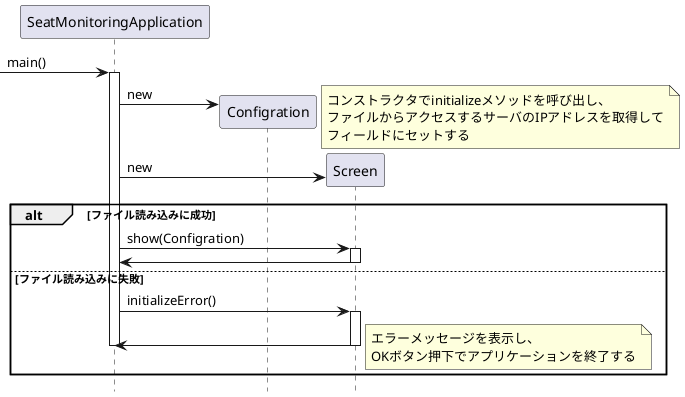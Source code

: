 @startuml 座席監視アプリ起動シーケンス図
hide footbox

participant "SeatMonitoringApplication" as SeatMonitoringApplication
participant "Configration" as Configration
participant "Screen" as Screen

-> SeatMonitoringApplication :main()
activate SeatMonitoringApplication
create Configration
SeatMonitoringApplication -> Configration : new
note right
	コンストラクタでinitializeメソッドを呼び出し、
	ファイルからアクセスするサーバのIPアドレスを取得して
	フィールドにセットする
end note

create Screen
	SeatMonitoringApplication -> Screen : new

alt ファイル読み込みに成功
	SeatMonitoringApplication -> Screen : show(Configration)
	activate Screen
	SeatMonitoringApplication <- Screen
	deactivate Screen
else ファイル読み込みに失敗
	SeatMonitoringApplication -> Screen :initializeError()
	activate Screen
	SeatMonitoringApplication <- Screen
	deactivate Screen
	deactivate SeatMonitoringApplication
	note right
		エラーメッセージを表示し、
		OKボタン押下でアプリケーションを終了する
	end note
end

@enduml